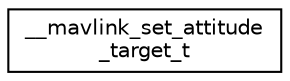 digraph "Graphical Class Hierarchy"
{
 // INTERACTIVE_SVG=YES
  edge [fontname="Helvetica",fontsize="10",labelfontname="Helvetica",labelfontsize="10"];
  node [fontname="Helvetica",fontsize="10",shape=record];
  rankdir="LR";
  Node1 [label="__mavlink_set_attitude\l_target_t",height=0.2,width=0.4,color="black", fillcolor="white", style="filled",URL="$struct____mavlink__set__attitude__target__t.html"];
}
